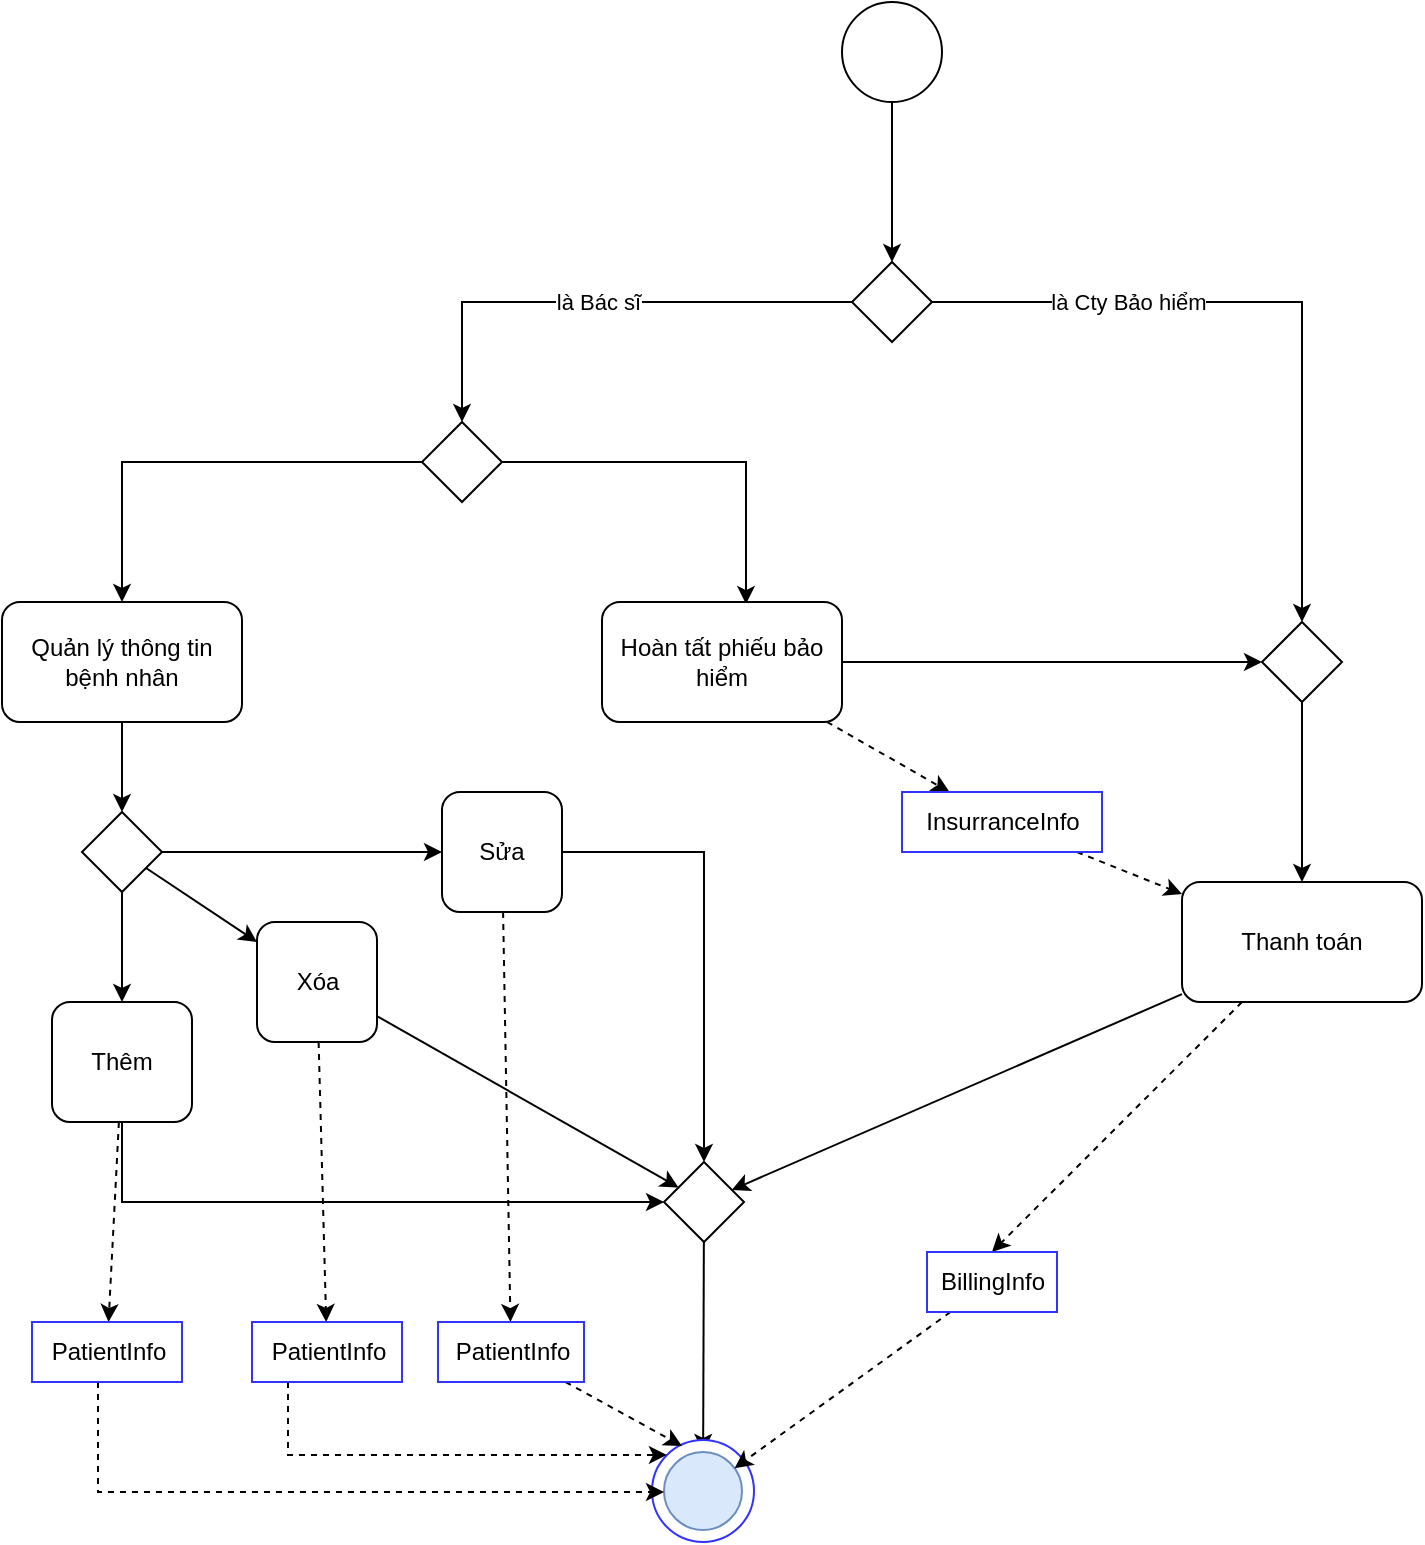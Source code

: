 <mxfile version="11.0.3" type="device"><diagram id="g3kwkdDY5D7xJZzfi9uj" name="Page-1"><mxGraphModel dx="2249" dy="715" grid="1" gridSize="10" guides="1" tooltips="1" connect="1" arrows="1" fold="1" page="1" pageScale="1" pageWidth="827" pageHeight="1169" math="0" shadow="0"><root><mxCell id="0"/><mxCell id="1" parent="0"/><mxCell id="SuZXONK3MHNOfqnGp9Cg-7" value="" style="rounded=0;orthogonalLoop=1;jettySize=auto;html=1;" parent="1" source="SuZXONK3MHNOfqnGp9Cg-1" target="SuZXONK3MHNOfqnGp9Cg-3" edge="1"><mxGeometry relative="1" as="geometry"/></mxCell><mxCell id="SuZXONK3MHNOfqnGp9Cg-1" value="" style="ellipse;whiteSpace=wrap;html=1;aspect=fixed;" parent="1" vertex="1"><mxGeometry x="350" width="50" height="50" as="geometry"/></mxCell><mxCell id="SuZXONK3MHNOfqnGp9Cg-12" value="là Bác sĩ" style="edgeStyle=none;rounded=0;orthogonalLoop=1;jettySize=auto;html=1;" parent="1" source="SuZXONK3MHNOfqnGp9Cg-3" target="SuZXONK3MHNOfqnGp9Cg-16" edge="1"><mxGeometry relative="1" as="geometry"><mxPoint x="160" y="190" as="targetPoint"/><Array as="points"><mxPoint x="160" y="150"/></Array></mxGeometry></mxCell><mxCell id="SuZXONK3MHNOfqnGp9Cg-14" value="là Cty Bảo hiểm" style="edgeStyle=orthogonalEdgeStyle;rounded=0;orthogonalLoop=1;jettySize=auto;html=1;entryX=0.5;entryY=0;entryDx=0;entryDy=0;" parent="1" source="SuZXONK3MHNOfqnGp9Cg-3" target="SuZXONK3MHNOfqnGp9Cg-35" edge="1"><mxGeometry x="-0.433" relative="1" as="geometry"><mxPoint x="590" y="300" as="targetPoint"/><mxPoint as="offset"/></mxGeometry></mxCell><mxCell id="SuZXONK3MHNOfqnGp9Cg-3" value="" style="rhombus;whiteSpace=wrap;html=1;" parent="1" vertex="1"><mxGeometry x="355" y="130" width="40" height="40" as="geometry"/></mxCell><mxCell id="SuZXONK3MHNOfqnGp9Cg-41" style="edgeStyle=none;rounded=0;orthogonalLoop=1;jettySize=auto;html=1;" parent="1" source="SuZXONK3MHNOfqnGp9Cg-13" target="SuZXONK3MHNOfqnGp9Cg-37" edge="1"><mxGeometry relative="1" as="geometry"/></mxCell><mxCell id="SuZXONK3MHNOfqnGp9Cg-54" style="edgeStyle=none;rounded=0;orthogonalLoop=1;jettySize=auto;html=1;entryX=0.5;entryY=0;entryDx=0;entryDy=0;dashed=1;" parent="1" source="SuZXONK3MHNOfqnGp9Cg-13" target="SuZXONK3MHNOfqnGp9Cg-53" edge="1"><mxGeometry relative="1" as="geometry"/></mxCell><mxCell id="SuZXONK3MHNOfqnGp9Cg-13" value="Thanh toán" style="rounded=1;whiteSpace=wrap;html=1;" parent="1" vertex="1"><mxGeometry x="520" y="440" width="120" height="60" as="geometry"/></mxCell><mxCell id="SuZXONK3MHNOfqnGp9Cg-19" style="edgeStyle=none;rounded=0;orthogonalLoop=1;jettySize=auto;html=1;entryX=0.5;entryY=0;entryDx=0;entryDy=0;" parent="1" source="SuZXONK3MHNOfqnGp9Cg-16" target="SuZXONK3MHNOfqnGp9Cg-17" edge="1"><mxGeometry relative="1" as="geometry"><Array as="points"><mxPoint x="-10" y="230"/></Array></mxGeometry></mxCell><mxCell id="SuZXONK3MHNOfqnGp9Cg-28" style="edgeStyle=none;rounded=0;orthogonalLoop=1;jettySize=auto;html=1;entryX=0.6;entryY=0.017;entryDx=0;entryDy=0;entryPerimeter=0;" parent="1" source="SuZXONK3MHNOfqnGp9Cg-16" target="SuZXONK3MHNOfqnGp9Cg-27" edge="1"><mxGeometry relative="1" as="geometry"><Array as="points"><mxPoint x="302" y="230"/></Array></mxGeometry></mxCell><mxCell id="SuZXONK3MHNOfqnGp9Cg-16" value="" style="rhombus;whiteSpace=wrap;html=1;" parent="1" vertex="1"><mxGeometry x="140" y="210" width="40" height="40" as="geometry"/></mxCell><mxCell id="SuZXONK3MHNOfqnGp9Cg-30" style="edgeStyle=none;rounded=0;orthogonalLoop=1;jettySize=auto;html=1;" parent="1" source="SuZXONK3MHNOfqnGp9Cg-17" target="SuZXONK3MHNOfqnGp9Cg-29" edge="1"><mxGeometry relative="1" as="geometry"/></mxCell><mxCell id="SuZXONK3MHNOfqnGp9Cg-17" value="Quản lý thông tin bệnh nhân" style="rounded=1;whiteSpace=wrap;html=1;" parent="1" vertex="1"><mxGeometry x="-70" y="300" width="120" height="60" as="geometry"/></mxCell><mxCell id="SuZXONK3MHNOfqnGp9Cg-39" style="edgeStyle=orthogonalEdgeStyle;rounded=0;orthogonalLoop=1;jettySize=auto;html=1;" parent="1" source="SuZXONK3MHNOfqnGp9Cg-20" target="SuZXONK3MHNOfqnGp9Cg-37" edge="1"><mxGeometry relative="1" as="geometry"><Array as="points"><mxPoint x="-10" y="600"/></Array></mxGeometry></mxCell><mxCell id="SuZXONK3MHNOfqnGp9Cg-56" style="edgeStyle=none;rounded=0;orthogonalLoop=1;jettySize=auto;html=1;dashed=1;" parent="1" source="SuZXONK3MHNOfqnGp9Cg-20" target="SuZXONK3MHNOfqnGp9Cg-48" edge="1"><mxGeometry relative="1" as="geometry"/></mxCell><mxCell id="SuZXONK3MHNOfqnGp9Cg-20" value="Thêm" style="rounded=1;whiteSpace=wrap;html=1;" parent="1" vertex="1"><mxGeometry x="-45" y="500" width="70" height="60" as="geometry"/></mxCell><mxCell id="SuZXONK3MHNOfqnGp9Cg-40" style="rounded=0;orthogonalLoop=1;jettySize=auto;html=1;" parent="1" source="SuZXONK3MHNOfqnGp9Cg-21" target="SuZXONK3MHNOfqnGp9Cg-37" edge="1"><mxGeometry relative="1" as="geometry"/></mxCell><mxCell id="SuZXONK3MHNOfqnGp9Cg-58" style="rounded=0;orthogonalLoop=1;jettySize=auto;html=1;dashed=1;" parent="1" source="SuZXONK3MHNOfqnGp9Cg-21" target="SuZXONK3MHNOfqnGp9Cg-50" edge="1"><mxGeometry relative="1" as="geometry"/></mxCell><mxCell id="SuZXONK3MHNOfqnGp9Cg-21" value="Xóa" style="rounded=1;whiteSpace=wrap;html=1;" parent="1" vertex="1"><mxGeometry x="57.5" y="460" width="60" height="60" as="geometry"/></mxCell><mxCell id="SuZXONK3MHNOfqnGp9Cg-38" style="edgeStyle=orthogonalEdgeStyle;rounded=0;orthogonalLoop=1;jettySize=auto;html=1;entryX=0.5;entryY=0;entryDx=0;entryDy=0;" parent="1" source="SuZXONK3MHNOfqnGp9Cg-22" target="SuZXONK3MHNOfqnGp9Cg-37" edge="1"><mxGeometry relative="1" as="geometry"/></mxCell><mxCell id="SuZXONK3MHNOfqnGp9Cg-61" style="edgeStyle=none;rounded=0;orthogonalLoop=1;jettySize=auto;html=1;dashed=1;" parent="1" source="SuZXONK3MHNOfqnGp9Cg-22" target="SuZXONK3MHNOfqnGp9Cg-51" edge="1"><mxGeometry relative="1" as="geometry"/></mxCell><mxCell id="SuZXONK3MHNOfqnGp9Cg-22" value="Sửa" style="rounded=1;whiteSpace=wrap;html=1;" parent="1" vertex="1"><mxGeometry x="150" y="395" width="60" height="60" as="geometry"/></mxCell><mxCell id="SuZXONK3MHNOfqnGp9Cg-34" style="edgeStyle=none;rounded=0;orthogonalLoop=1;jettySize=auto;html=1;entryX=0;entryY=0.5;entryDx=0;entryDy=0;" parent="1" source="SuZXONK3MHNOfqnGp9Cg-27" target="SuZXONK3MHNOfqnGp9Cg-35" edge="1"><mxGeometry relative="1" as="geometry"/></mxCell><mxCell id="SuZXONK3MHNOfqnGp9Cg-64" style="edgeStyle=none;rounded=0;orthogonalLoop=1;jettySize=auto;html=1;dashed=1;" parent="1" source="SuZXONK3MHNOfqnGp9Cg-27" target="SuZXONK3MHNOfqnGp9Cg-63" edge="1"><mxGeometry relative="1" as="geometry"/></mxCell><mxCell id="SuZXONK3MHNOfqnGp9Cg-27" value="Hoàn tất phiếu bảo hiểm" style="rounded=1;whiteSpace=wrap;html=1;" parent="1" vertex="1"><mxGeometry x="230" y="300" width="120" height="60" as="geometry"/></mxCell><mxCell id="SuZXONK3MHNOfqnGp9Cg-31" style="edgeStyle=none;rounded=0;orthogonalLoop=1;jettySize=auto;html=1;" parent="1" source="SuZXONK3MHNOfqnGp9Cg-29" target="SuZXONK3MHNOfqnGp9Cg-20" edge="1"><mxGeometry relative="1" as="geometry"/></mxCell><mxCell id="SuZXONK3MHNOfqnGp9Cg-32" style="edgeStyle=none;rounded=0;orthogonalLoop=1;jettySize=auto;html=1;" parent="1" source="SuZXONK3MHNOfqnGp9Cg-29" target="SuZXONK3MHNOfqnGp9Cg-22" edge="1"><mxGeometry relative="1" as="geometry"/></mxCell><mxCell id="SuZXONK3MHNOfqnGp9Cg-33" style="edgeStyle=none;rounded=0;orthogonalLoop=1;jettySize=auto;html=1;" parent="1" source="SuZXONK3MHNOfqnGp9Cg-29" target="SuZXONK3MHNOfqnGp9Cg-21" edge="1"><mxGeometry relative="1" as="geometry"/></mxCell><mxCell id="SuZXONK3MHNOfqnGp9Cg-29" value="" style="rhombus;whiteSpace=wrap;html=1;" parent="1" vertex="1"><mxGeometry x="-30" y="405" width="40" height="40" as="geometry"/></mxCell><mxCell id="SuZXONK3MHNOfqnGp9Cg-36" style="edgeStyle=orthogonalEdgeStyle;rounded=0;orthogonalLoop=1;jettySize=auto;html=1;entryX=0.5;entryY=0;entryDx=0;entryDy=0;" parent="1" source="SuZXONK3MHNOfqnGp9Cg-35" target="SuZXONK3MHNOfqnGp9Cg-13" edge="1"><mxGeometry relative="1" as="geometry"/></mxCell><mxCell id="SuZXONK3MHNOfqnGp9Cg-35" value="" style="rhombus;whiteSpace=wrap;html=1;" parent="1" vertex="1"><mxGeometry x="560" y="310" width="40" height="40" as="geometry"/></mxCell><mxCell id="SuZXONK3MHNOfqnGp9Cg-46" style="edgeStyle=none;rounded=0;orthogonalLoop=1;jettySize=auto;html=1;" parent="1" source="SuZXONK3MHNOfqnGp9Cg-37" target="SuZXONK3MHNOfqnGp9Cg-43" edge="1"><mxGeometry relative="1" as="geometry"/></mxCell><mxCell id="SuZXONK3MHNOfqnGp9Cg-37" value="" style="rhombus;whiteSpace=wrap;html=1;" parent="1" vertex="1"><mxGeometry x="261" y="580" width="40" height="40" as="geometry"/></mxCell><mxCell id="SuZXONK3MHNOfqnGp9Cg-42" value="" style="ellipse;whiteSpace=wrap;html=1;aspect=fixed;strokeColor=#3333FF;" parent="1" vertex="1"><mxGeometry x="255" y="719" width="51" height="51" as="geometry"/></mxCell><mxCell id="SuZXONK3MHNOfqnGp9Cg-43" value="" style="ellipse;whiteSpace=wrap;html=1;aspect=fixed;fillColor=#dae8fc;strokeColor=#6c8ebf;" parent="1" vertex="1"><mxGeometry x="261" y="725" width="39" height="39" as="geometry"/></mxCell><mxCell id="SuZXONK3MHNOfqnGp9Cg-57" style="edgeStyle=orthogonalEdgeStyle;rounded=0;orthogonalLoop=1;jettySize=auto;html=1;dashed=1;" parent="1" source="SuZXONK3MHNOfqnGp9Cg-48" target="SuZXONK3MHNOfqnGp9Cg-43" edge="1"><mxGeometry relative="1" as="geometry"><Array as="points"><mxPoint x="-22" y="745"/></Array></mxGeometry></mxCell><mxCell id="SuZXONK3MHNOfqnGp9Cg-48" value="PatientInfo" style="html=1;strokeColor=#3333FF;" parent="1" vertex="1"><mxGeometry x="-55" y="660" width="75" height="30" as="geometry"/></mxCell><mxCell id="SuZXONK3MHNOfqnGp9Cg-59" style="rounded=0;orthogonalLoop=1;jettySize=auto;html=1;entryX=0;entryY=0;entryDx=0;entryDy=0;dashed=1;edgeStyle=orthogonalEdgeStyle;" parent="1" source="SuZXONK3MHNOfqnGp9Cg-50" target="SuZXONK3MHNOfqnGp9Cg-42" edge="1"><mxGeometry relative="1" as="geometry"><Array as="points"><mxPoint x="73" y="726"/></Array></mxGeometry></mxCell><mxCell id="SuZXONK3MHNOfqnGp9Cg-50" value="PatientInfo" style="html=1;strokeColor=#3333FF;" parent="1" vertex="1"><mxGeometry x="55" y="660" width="75" height="30" as="geometry"/></mxCell><mxCell id="SuZXONK3MHNOfqnGp9Cg-60" style="rounded=0;orthogonalLoop=1;jettySize=auto;html=1;entryX=0.294;entryY=0.059;entryDx=0;entryDy=0;entryPerimeter=0;dashed=1;" parent="1" source="SuZXONK3MHNOfqnGp9Cg-51" target="SuZXONK3MHNOfqnGp9Cg-42" edge="1"><mxGeometry relative="1" as="geometry"/></mxCell><mxCell id="SuZXONK3MHNOfqnGp9Cg-51" value="PatientInfo" style="html=1;strokeColor=#3333FF;" parent="1" vertex="1"><mxGeometry x="148" y="660" width="73" height="30" as="geometry"/></mxCell><mxCell id="SuZXONK3MHNOfqnGp9Cg-55" style="edgeStyle=none;rounded=0;orthogonalLoop=1;jettySize=auto;html=1;dashed=1;" parent="1" source="SuZXONK3MHNOfqnGp9Cg-53" target="SuZXONK3MHNOfqnGp9Cg-43" edge="1"><mxGeometry relative="1" as="geometry"/></mxCell><mxCell id="SuZXONK3MHNOfqnGp9Cg-53" value="BillingInfo" style="html=1;strokeColor=#3333FF;" parent="1" vertex="1"><mxGeometry x="392.5" y="625" width="65" height="30" as="geometry"/></mxCell><mxCell id="SuZXONK3MHNOfqnGp9Cg-65" style="edgeStyle=none;rounded=0;orthogonalLoop=1;jettySize=auto;html=1;dashed=1;" parent="1" source="SuZXONK3MHNOfqnGp9Cg-63" target="SuZXONK3MHNOfqnGp9Cg-13" edge="1"><mxGeometry relative="1" as="geometry"/></mxCell><mxCell id="SuZXONK3MHNOfqnGp9Cg-63" value="InsurranceInfo" style="html=1;strokeColor=#3333FF;" parent="1" vertex="1"><mxGeometry x="380" y="395" width="100" height="30" as="geometry"/></mxCell></root></mxGraphModel></diagram></mxfile>
